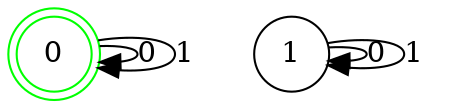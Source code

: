 digraph {
	node [color=green shape=doublecircle]
	0
	node [color=black shape=circle]
	1
	0 -> 0 [label=0]
	0 -> 0 [label=1]
	1 -> 1 [label=0]
	1 -> 1 [label=1]
}
